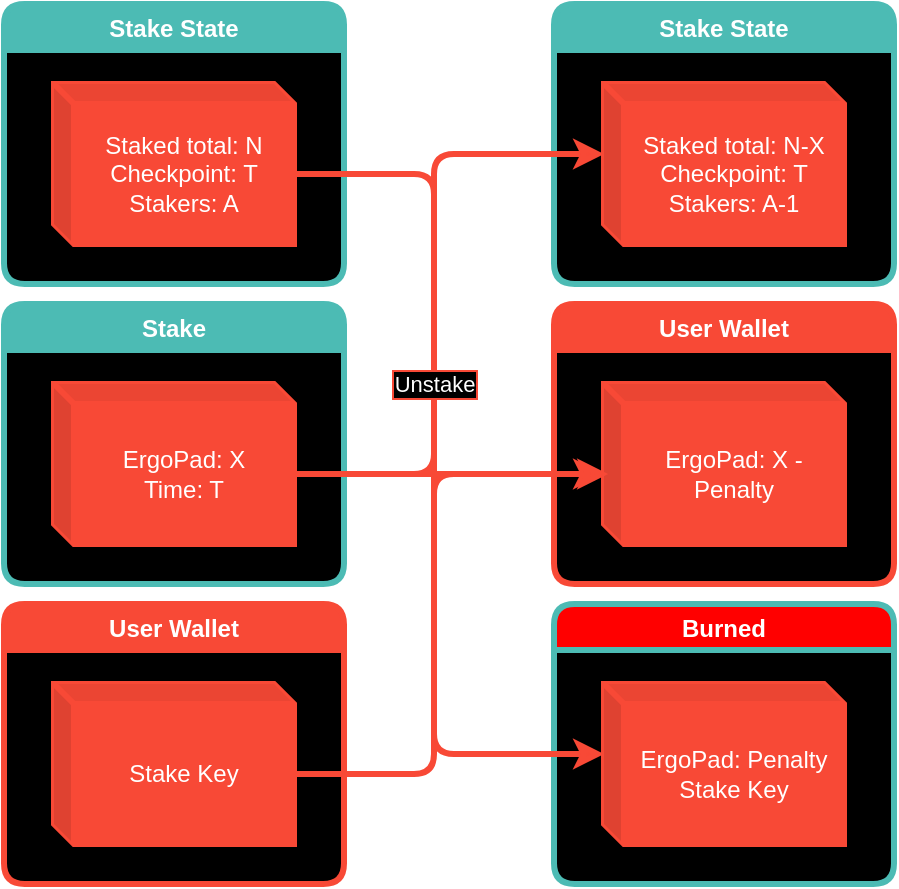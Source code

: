<mxfile version="16.1.2" type="device"><diagram id="QOwcaWJ8UAR32Rd_rkUK" name="Page-1"><mxGraphModel dx="1102" dy="875" grid="1" gridSize="10" guides="1" tooltips="1" connect="1" arrows="1" fold="1" page="1" pageScale="1" pageWidth="850" pageHeight="1100" math="0" shadow="0"><root><mxCell id="0"/><mxCell id="1" parent="0"/><mxCell id="I0hiN1EPHC9cmtYxYzsP-1" value="User Wallet" style="swimlane;container=1;collapsible=0;fillColor=#F84936;swimlaneLine=1;rounded=1;swimlaneFillColor=#000000;fontColor=#FFFFFF;labelBorderColor=none;strokeColor=#F84936;strokeWidth=3;" parent="1" vertex="1"><mxGeometry x="370" y="160" width="170" height="140" as="geometry"/></mxCell><mxCell id="1UDLFsFegCENMeIGpgEX-13" value="ErgoPad: X - Penalty" style="shape=cube;whiteSpace=wrap;html=1;boundedLbl=1;backgroundOutline=1;darkOpacity=0.05;darkOpacity2=0.1;rounded=1;labelBorderColor=none;fontColor=#FFFFFF;strokeColor=#F84936;strokeWidth=3;fillColor=#F84936;size=10;" parent="I0hiN1EPHC9cmtYxYzsP-1" vertex="1"><mxGeometry x="25" y="40" width="120" height="80" as="geometry"/></mxCell><mxCell id="8tIXJ-7l0-ROnwXEZp2_-1" value="Stake" style="swimlane;container=1;collapsible=0;fillColor=#4CBBB4;swimlaneLine=1;rounded=1;swimlaneFillColor=#000000;fontColor=#FFFFFF;labelBorderColor=none;strokeColor=#4CBBB4;strokeWidth=3;" parent="1" vertex="1"><mxGeometry x="95" y="160" width="170" height="140" as="geometry"/></mxCell><mxCell id="1UDLFsFegCENMeIGpgEX-11" value="ErgoPad: X&lt;br&gt;Time: T" style="shape=cube;whiteSpace=wrap;html=1;boundedLbl=1;backgroundOutline=1;darkOpacity=0.05;darkOpacity2=0.1;rounded=1;labelBorderColor=none;fontColor=#FFFFFF;strokeColor=#F84936;strokeWidth=3;fillColor=#F84936;size=10;" parent="8tIXJ-7l0-ROnwXEZp2_-1" vertex="1"><mxGeometry x="25" y="40" width="120" height="80" as="geometry"/></mxCell><mxCell id="1UDLFsFegCENMeIGpgEX-6" value="Stake State" style="swimlane;container=1;collapsible=0;fillColor=#4CBBB4;swimlaneLine=1;rounded=1;swimlaneFillColor=#000000;fontColor=#FFFFFF;labelBorderColor=none;strokeColor=#4CBBB4;strokeWidth=3;" parent="1" vertex="1"><mxGeometry x="95" y="10" width="170" height="140" as="geometry"/></mxCell><mxCell id="1UDLFsFegCENMeIGpgEX-7" value="Staked total: N&lt;br&gt;Checkpoint: T&lt;br&gt;Stakers: A" style="shape=cube;whiteSpace=wrap;html=1;boundedLbl=1;backgroundOutline=1;darkOpacity=0.05;darkOpacity2=0.1;rounded=1;labelBorderColor=none;fontColor=#FFFFFF;strokeColor=#F84936;strokeWidth=3;fillColor=#F84936;size=10;" parent="1UDLFsFegCENMeIGpgEX-6" vertex="1"><mxGeometry x="25" y="40" width="120" height="80" as="geometry"/></mxCell><mxCell id="1UDLFsFegCENMeIGpgEX-15" value="Burned" style="swimlane;container=1;collapsible=0;fillColor=#FF0000;swimlaneLine=1;rounded=1;swimlaneFillColor=#000000;fontColor=#FFFFFF;labelBorderColor=none;strokeColor=#4CBBB4;strokeWidth=3;" parent="1" vertex="1"><mxGeometry x="370" y="310" width="170" height="140" as="geometry"/></mxCell><mxCell id="1UDLFsFegCENMeIGpgEX-17" value="ErgoPad: Penalty&lt;br&gt;Stake Key" style="shape=cube;whiteSpace=wrap;html=1;boundedLbl=1;backgroundOutline=1;darkOpacity=0.05;darkOpacity2=0.1;rounded=1;labelBorderColor=none;fontColor=#FFFFFF;strokeColor=#F84936;strokeWidth=3;fillColor=#F84936;size=10;" parent="1UDLFsFegCENMeIGpgEX-15" vertex="1"><mxGeometry x="25" y="40" width="120" height="80" as="geometry"/></mxCell><mxCell id="QP6BxKFsw1PzX0YGqRan-1" value="Stake State" style="swimlane;container=1;collapsible=0;fillColor=#4CBBB4;swimlaneLine=1;rounded=1;swimlaneFillColor=#000000;fontColor=#FFFFFF;labelBorderColor=none;strokeColor=#4CBBB4;strokeWidth=3;" parent="1" vertex="1"><mxGeometry x="370" y="10" width="170" height="140" as="geometry"/></mxCell><mxCell id="QP6BxKFsw1PzX0YGqRan-2" value="Staked total: N-X&lt;br&gt;Checkpoint: T&lt;br&gt;Stakers: A-1" style="shape=cube;whiteSpace=wrap;html=1;boundedLbl=1;backgroundOutline=1;darkOpacity=0.05;darkOpacity2=0.1;rounded=1;labelBorderColor=none;fontColor=#FFFFFF;strokeColor=#F84936;strokeWidth=3;fillColor=#F84936;size=10;" parent="QP6BxKFsw1PzX0YGqRan-1" vertex="1"><mxGeometry x="25" y="40" width="120" height="80" as="geometry"/></mxCell><mxCell id="QP6BxKFsw1PzX0YGqRan-3" value="" style="edgeStyle=orthogonalEdgeStyle;rounded=1;orthogonalLoop=1;jettySize=auto;html=1;exitX=0;exitY=0;exitDx=120;exitDy=45;exitPerimeter=0;labelBackgroundColor=#000000;strokeColor=#F84936;fontColor=#FFFFFF;strokeWidth=3;labelBorderColor=#F84936;entryX=0;entryY=0;entryDx=0;entryDy=35;entryPerimeter=0;" parent="1" source="1UDLFsFegCENMeIGpgEX-11" target="QP6BxKFsw1PzX0YGqRan-2" edge="1"><mxGeometry relative="1" as="geometry"><Array as="points"><mxPoint x="310" y="245"/><mxPoint x="310" y="85"/></Array><mxPoint x="405" y="395" as="targetPoint"/><mxPoint x="250" y="105" as="sourcePoint"/></mxGeometry></mxCell><mxCell id="QP6BxKFsw1PzX0YGqRan-4" style="edgeStyle=orthogonalEdgeStyle;rounded=1;orthogonalLoop=1;jettySize=auto;html=1;exitX=0;exitY=0;exitDx=120;exitDy=45;exitPerimeter=0;labelBackgroundColor=#000000;labelBorderColor=#F84936;fontColor=#FFFFFF;startArrow=none;startFill=0;endArrow=classic;endFill=1;strokeColor=#F84936;strokeWidth=3;" parent="1" source="1UDLFsFegCENMeIGpgEX-11" target="1UDLFsFegCENMeIGpgEX-13" edge="1"><mxGeometry relative="1" as="geometry"><Array as="points"><mxPoint x="360" y="245"/><mxPoint x="360" y="245"/></Array></mxGeometry></mxCell><mxCell id="1UDLFsFegCENMeIGpgEX-19" value="Unstake" style="edgeStyle=orthogonalEdgeStyle;rounded=1;orthogonalLoop=1;jettySize=auto;html=1;exitX=0;exitY=0;exitDx=120;exitDy=45;exitPerimeter=0;labelBackgroundColor=#000000;strokeColor=#F84936;fontColor=#FFFFFF;strokeWidth=3;labelBorderColor=#F84936;entryX=0;entryY=0;entryDx=0;entryDy=35;entryPerimeter=0;" parent="1" source="1UDLFsFegCENMeIGpgEX-7" target="1UDLFsFegCENMeIGpgEX-17" edge="1"><mxGeometry x="-0.213" relative="1" as="geometry"><Array as="points"><mxPoint x="310" y="95"/><mxPoint x="310" y="385"/></Array><mxPoint x="445" y="363" as="targetPoint"/><mxPoint as="offset"/></mxGeometry></mxCell><mxCell id="QP6BxKFsw1PzX0YGqRan-5" value="User Wallet" style="swimlane;container=1;collapsible=0;fillColor=#F84936;swimlaneLine=1;rounded=1;swimlaneFillColor=#000000;fontColor=#FFFFFF;labelBorderColor=none;strokeColor=#F84936;strokeWidth=3;" parent="1" vertex="1"><mxGeometry x="95" y="310" width="170" height="140" as="geometry"/></mxCell><mxCell id="QP6BxKFsw1PzX0YGqRan-6" value="Stake Key" style="shape=cube;whiteSpace=wrap;html=1;boundedLbl=1;backgroundOutline=1;darkOpacity=0.05;darkOpacity2=0.1;rounded=1;labelBorderColor=none;fontColor=#FFFFFF;strokeColor=#F84936;strokeWidth=3;fillColor=#F84936;size=10;" parent="QP6BxKFsw1PzX0YGqRan-5" vertex="1"><mxGeometry x="25" y="40" width="120" height="80" as="geometry"/></mxCell><mxCell id="QP6BxKFsw1PzX0YGqRan-7" value="" style="edgeStyle=orthogonalEdgeStyle;rounded=1;orthogonalLoop=1;jettySize=auto;html=1;exitX=0;exitY=0;exitDx=120;exitDy=45;exitPerimeter=0;labelBackgroundColor=#000000;strokeColor=#F84936;fontColor=#FFFFFF;strokeWidth=3;labelBorderColor=#F84936;entryX=0.017;entryY=0.563;entryDx=0;entryDy=0;entryPerimeter=0;" parent="1" source="QP6BxKFsw1PzX0YGqRan-6" target="1UDLFsFegCENMeIGpgEX-13" edge="1"><mxGeometry x="-0.213" relative="1" as="geometry"><Array as="points"><mxPoint x="310" y="395"/><mxPoint x="310" y="245"/></Array><mxPoint x="405" y="395" as="targetPoint"/><mxPoint x="250" y="105" as="sourcePoint"/><mxPoint as="offset"/></mxGeometry></mxCell></root></mxGraphModel></diagram></mxfile>